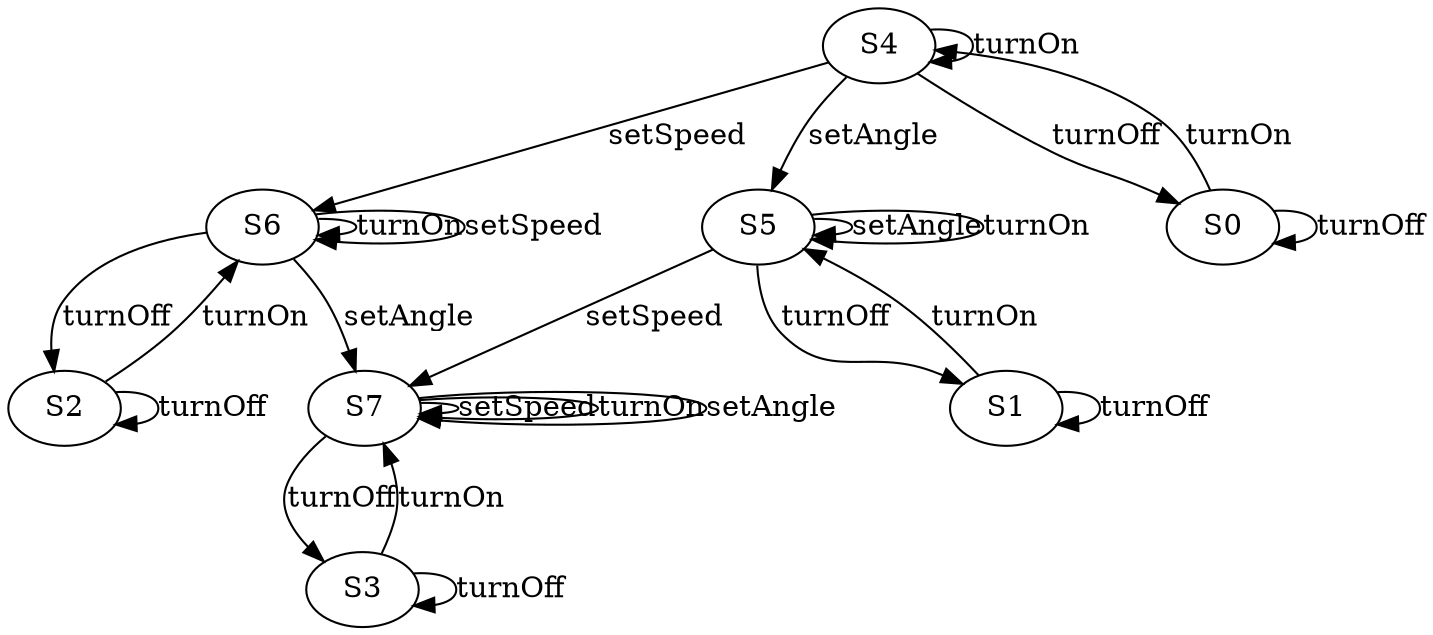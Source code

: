 digraph g {

	S7 -> S7 [label="setSpeed"];
	S7 -> S3 [label="turnOff"];
	S3 -> S3 [label="turnOff"];
	S6 -> S6 [label="turnOn"];
	S6 -> S6 [label="setSpeed"];
	S1 -> S5 [label="turnOn"];
	S1 -> S1 [label="turnOff"];
	S5 -> S1 [label="turnOff"];
	S6 -> S2 [label="turnOff"];
	S2 -> S2 [label="turnOff"];
	S5 -> S5 [label="setAngle"];
	S4 -> S4 [label="turnOn"];
	S4 -> S0 [label="turnOff"];
	S7 -> S7 [label="turnOn"];
	S0 -> S4 [label="turnOn"];
	S6 -> S7 [label="setAngle"];
	S4 -> S6 [label="setSpeed"];
	S0 -> S0 [label="turnOff"];
	S2 -> S6 [label="turnOn"];
	S5 -> S5 [label="turnOn"];
	S7 -> S7 [label="setAngle"];
	S3 -> S7 [label="turnOn"];
	S4 -> S5 [label="setAngle"];
	S5 -> S7 [label="setSpeed"];

}
